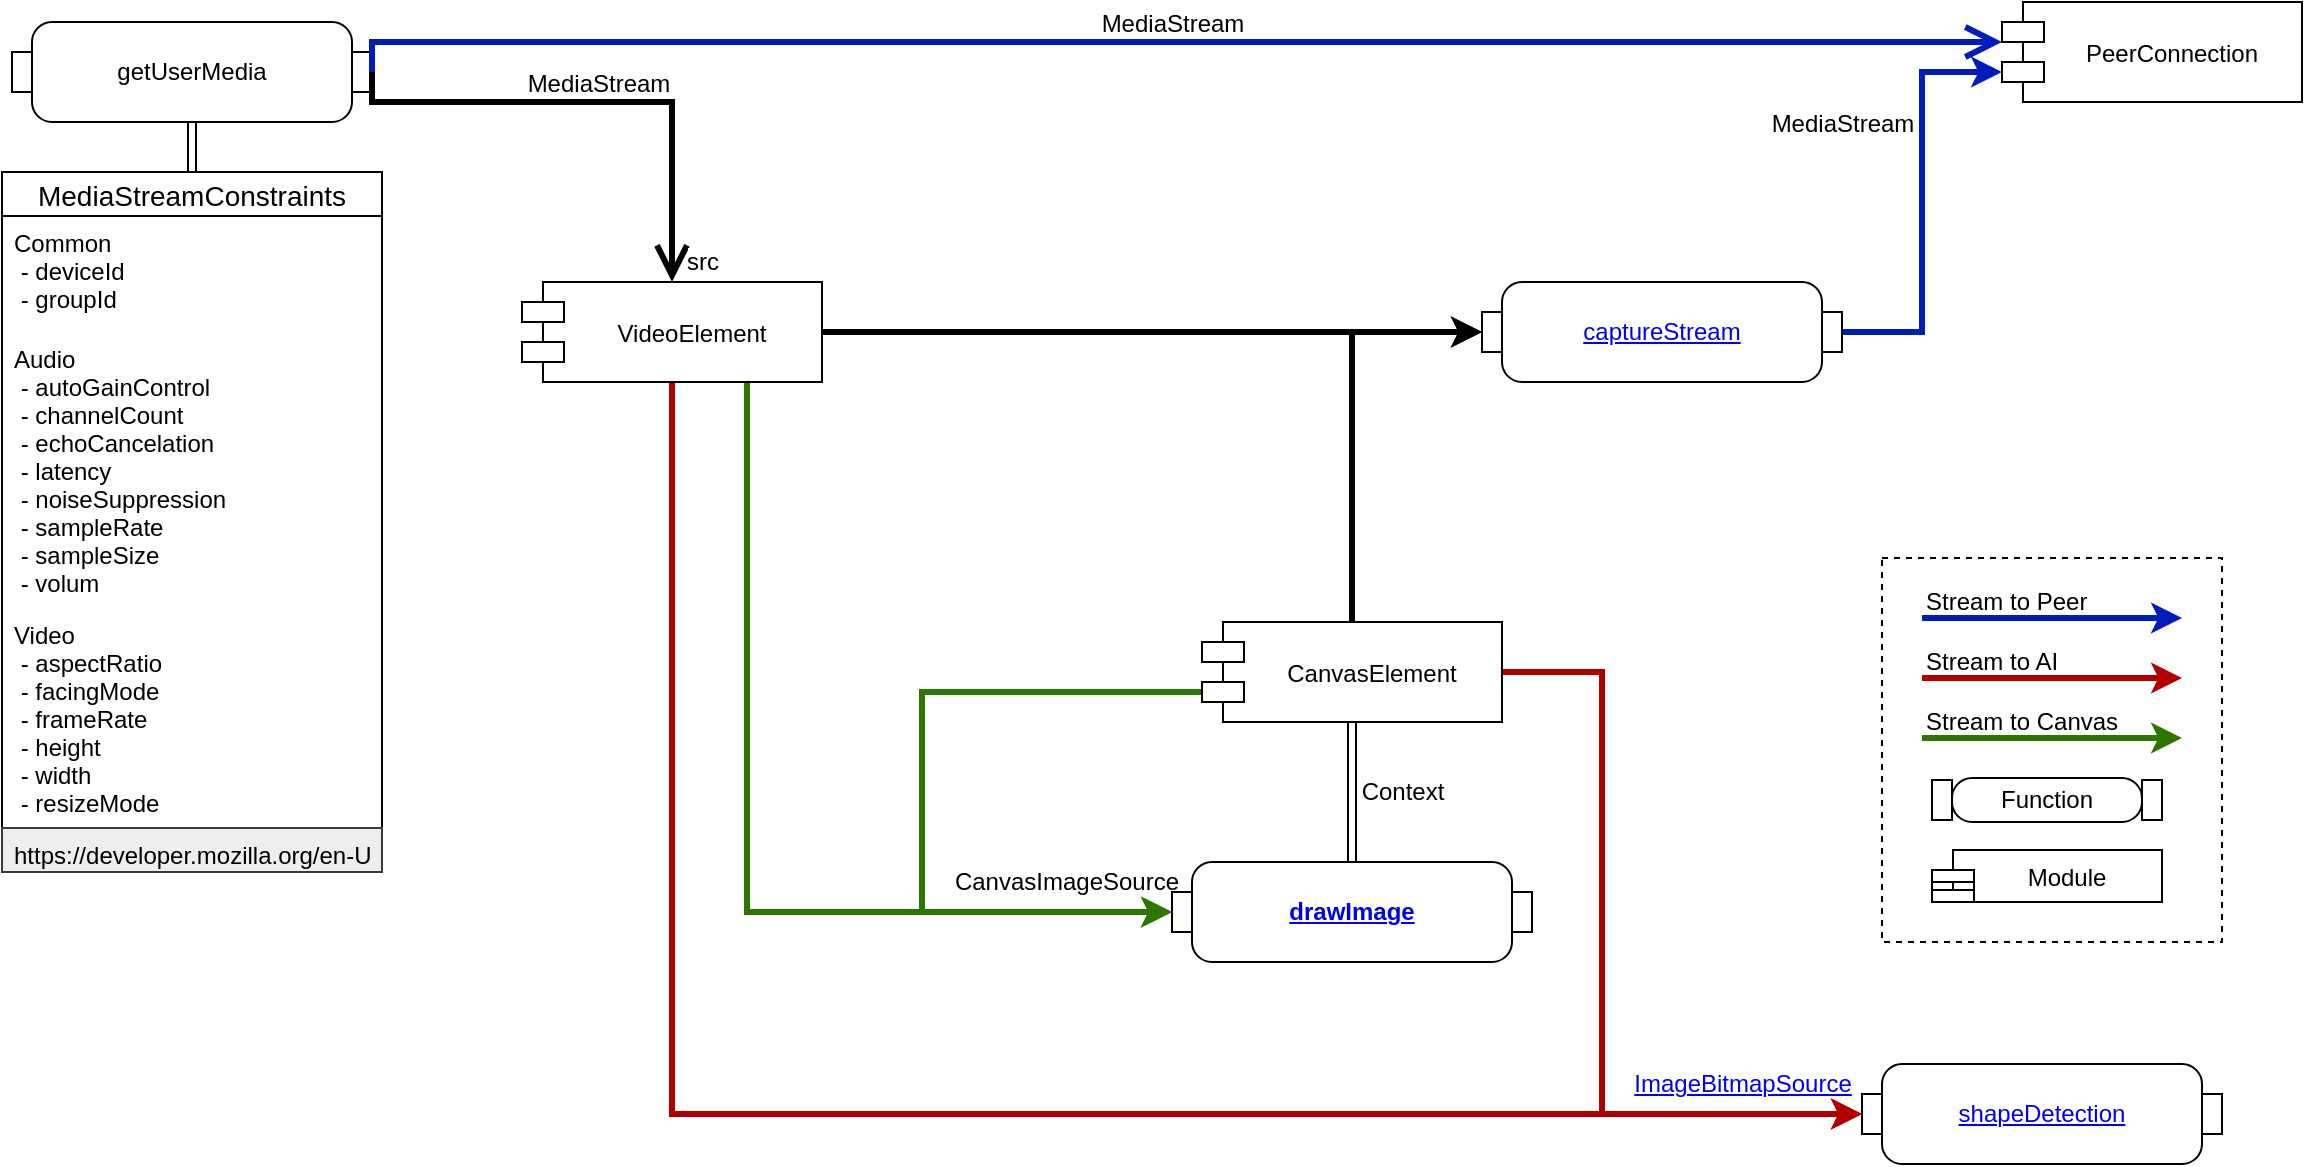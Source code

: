 <mxfile version="12.6.5" type="device"><diagram id="MEooY_XJTd8VHDXDbmtv" name="Page-1"><mxGraphModel dx="1913" dy="1975" grid="1" gridSize="10" guides="1" tooltips="1" connect="1" arrows="1" fold="1" page="1" pageScale="1" pageWidth="827" pageHeight="1169" math="0" shadow="0"><root><mxCell id="0"/><mxCell id="1" parent="0"/><mxCell id="Akk2wQbwqQnOrmJn98nT-38" value="" style="rounded=0;whiteSpace=wrap;html=1;dashed=1;" vertex="1" parent="1"><mxGeometry x="880" y="228" width="170" height="192" as="geometry"/></mxCell><mxCell id="Akk2wQbwqQnOrmJn98nT-39" style="edgeStyle=orthogonalEdgeStyle;rounded=0;orthogonalLoop=1;jettySize=auto;html=1;fontSize=12;shape=link;" edge="1" parent="1" source="Akk2wQbwqQnOrmJn98nT-40" target="Akk2wQbwqQnOrmJn98nT-43"><mxGeometry relative="1" as="geometry"/></mxCell><mxCell id="Akk2wQbwqQnOrmJn98nT-40" value="getUserMedia" style="html=1;shape=mxgraph.sysml.isControl;whiteSpace=wrap;align=center;fontSize=12;" vertex="1" parent="1"><mxGeometry x="-55" y="-40" width="180" height="50" as="geometry"/></mxCell><mxCell id="Akk2wQbwqQnOrmJn98nT-41" value="MediaStream" style="edgeStyle=elbowEdgeStyle;html=1;elbow=vertical;endArrow=open;rounded=0;verticalAlign=bottom;endSize=12;fontSize=12;exitX=1;exitY=0.5;exitDx=0;exitDy=0;exitPerimeter=0;strokeWidth=3;" edge="1" parent="1" source="Akk2wQbwqQnOrmJn98nT-40" target="Akk2wQbwqQnOrmJn98nT-52"><mxGeometry relative="1" as="geometry"><mxPoint x="195" y="-15" as="targetPoint"/><Array as="points"><mxPoint x="180"/><mxPoint x="210"/><mxPoint x="200" y="-15"/><mxPoint x="175" y="-25"/></Array></mxGeometry></mxCell><mxCell id="Akk2wQbwqQnOrmJn98nT-42" value="src" style="text;html=1;align=center;verticalAlign=middle;resizable=0;points=[];labelBackgroundColor=#ffffff;fontSize=12;" vertex="1" connectable="0" parent="Akk2wQbwqQnOrmJn98nT-41"><mxGeometry x="0.881" y="2" relative="1" as="geometry"><mxPoint x="13" y="5" as="offset"/></mxGeometry></mxCell><mxCell id="Akk2wQbwqQnOrmJn98nT-43" value="MediaStreamConstraints" style="swimlane;fontStyle=0;childLayout=stackLayout;horizontal=1;startSize=22;fillColor=none;horizontalStack=0;resizeParent=1;resizeParentMax=0;resizeLast=0;collapsible=1;marginBottom=0;swimlaneFillColor=#ffffff;align=center;fontSize=14;" vertex="1" parent="1"><mxGeometry x="-60" y="35" width="190" height="350" as="geometry"><mxRectangle x="70" y="265" width="190" height="22" as="alternateBounds"/></mxGeometry></mxCell><mxCell id="Akk2wQbwqQnOrmJn98nT-44" value="Common&#10; - deviceId&#10; - groupId" style="text;strokeColor=none;fillColor=none;spacingLeft=4;spacingRight=4;overflow=hidden;rotatable=0;points=[[0,0.5],[1,0.5]];portConstraint=eastwest;fontSize=12;" vertex="1" parent="Akk2wQbwqQnOrmJn98nT-43"><mxGeometry y="22" width="190" height="58" as="geometry"/></mxCell><mxCell id="Akk2wQbwqQnOrmJn98nT-45" value="Audio&#10; - autoGainControl&#10; - channelCount&#10; - echoCancelation&#10; - latency&#10; - noiseSuppression&#10; - sampleRate&#10; - sampleSize&#10; - volum" style="text;strokeColor=none;fillColor=none;spacingLeft=4;spacingRight=4;overflow=hidden;rotatable=0;points=[[0,0.5],[1,0.5]];portConstraint=eastwest;fontSize=12;" vertex="1" parent="Akk2wQbwqQnOrmJn98nT-43"><mxGeometry y="80" width="190" height="138" as="geometry"/></mxCell><mxCell id="Akk2wQbwqQnOrmJn98nT-46" value="Video&#10; - aspectRatio&#10; - facingMode&#10; - frameRate&#10; - height&#10; - width&#10; - resizeMode" style="text;strokeColor=none;fillColor=none;spacingLeft=4;spacingRight=4;overflow=hidden;rotatable=0;points=[[0,0.5],[1,0.5]];portConstraint=eastwest;fontSize=12;" vertex="1" parent="Akk2wQbwqQnOrmJn98nT-43"><mxGeometry y="218" width="190" height="110" as="geometry"/></mxCell><mxCell id="Akk2wQbwqQnOrmJn98nT-47" value="https://developer.mozilla.org/en-US/docs/Web/API/MediaTrackConstraints" style="text;spacingLeft=4;spacingRight=4;overflow=hidden;rotatable=0;points=[[0,0.5],[1,0.5]];portConstraint=eastwest;fontSize=12;fillColor=#eeeeee;strokeColor=#36393d;" vertex="1" parent="Akk2wQbwqQnOrmJn98nT-43"><mxGeometry y="328" width="190" height="22" as="geometry"/></mxCell><mxCell id="Akk2wQbwqQnOrmJn98nT-48" style="edgeStyle=orthogonalEdgeStyle;rounded=0;orthogonalLoop=1;jettySize=auto;html=1;exitX=1;exitY=0.5;exitDx=0;exitDy=0;entryX=0;entryY=0.5;entryDx=0;entryDy=0;entryPerimeter=0;fontSize=12;strokeWidth=3;" edge="1" parent="1" source="Akk2wQbwqQnOrmJn98nT-52" target="Akk2wQbwqQnOrmJn98nT-57"><mxGeometry relative="1" as="geometry"/></mxCell><mxCell id="Akk2wQbwqQnOrmJn98nT-49" style="edgeStyle=orthogonalEdgeStyle;rounded=0;orthogonalLoop=1;jettySize=auto;html=1;exitX=0.5;exitY=1;exitDx=0;exitDy=0;entryX=0;entryY=0.5;entryDx=0;entryDy=0;entryPerimeter=0;fontSize=12;fillColor=#e51400;strokeColor=#B20000;strokeWidth=3;" edge="1" parent="1" source="Akk2wQbwqQnOrmJn98nT-52" target="Akk2wQbwqQnOrmJn98nT-63"><mxGeometry relative="1" as="geometry"/></mxCell><mxCell id="Akk2wQbwqQnOrmJn98nT-50" style="edgeStyle=orthogonalEdgeStyle;rounded=0;orthogonalLoop=1;jettySize=auto;html=1;exitX=0.75;exitY=1;exitDx=0;exitDy=0;entryX=0;entryY=0.5;entryDx=0;entryDy=0;entryPerimeter=0;fontSize=12;fillColor=#60a917;strokeColor=#2D7600;strokeWidth=3;" edge="1" parent="1" source="Akk2wQbwqQnOrmJn98nT-52" target="Akk2wQbwqQnOrmJn98nT-64"><mxGeometry relative="1" as="geometry"/></mxCell><mxCell id="Akk2wQbwqQnOrmJn98nT-51" value="CanvasImageSource" style="text;html=1;align=center;verticalAlign=middle;resizable=0;points=[];labelBackgroundColor=#ffffff;fontSize=12;" vertex="1" connectable="0" parent="Akk2wQbwqQnOrmJn98nT-50"><mxGeometry x="0.395" y="37" relative="1" as="geometry"><mxPoint x="91.36" y="21.96" as="offset"/></mxGeometry></mxCell><mxCell id="Akk2wQbwqQnOrmJn98nT-52" value="VideoElement" style="shape=module;align=center;spacingLeft=20;align=center;verticalAlign=middle;fontSize=12;jettyWidth=21;jettyHeight=10;" vertex="1" parent="1"><mxGeometry x="200" y="90" width="150" height="50" as="geometry"/></mxCell><mxCell id="Akk2wQbwqQnOrmJn98nT-53" value="PeerConnection" style="shape=module;align=center;spacingLeft=20;align=center;verticalAlign=middle;fontSize=12;jettyWidth=21;jettyHeight=10;" vertex="1" parent="1"><mxGeometry x="940" y="-50" width="150" height="50" as="geometry"/></mxCell><mxCell id="Akk2wQbwqQnOrmJn98nT-54" value="MediaStream" style="edgeStyle=elbowEdgeStyle;html=1;elbow=vertical;endArrow=open;rounded=0;verticalAlign=bottom;endSize=12;fontSize=12;exitX=1;exitY=0.5;exitDx=0;exitDy=0;exitPerimeter=0;fillColor=#0050ef;strokeColor=#001DBC;strokeWidth=3;" edge="1" parent="1" source="Akk2wQbwqQnOrmJn98nT-40" target="Akk2wQbwqQnOrmJn98nT-53"><mxGeometry relative="1" as="geometry"><mxPoint x="294" y="40" as="targetPoint"/><mxPoint x="135.0" y="-5" as="sourcePoint"/><Array as="points"><mxPoint x="230" y="-30"/><mxPoint x="240"/><mxPoint x="240" y="-15"/><mxPoint x="210" y="-5"/><mxPoint x="185" y="-15"/></Array></mxGeometry></mxCell><mxCell id="Akk2wQbwqQnOrmJn98nT-55" style="edgeStyle=orthogonalEdgeStyle;rounded=0;orthogonalLoop=1;jettySize=auto;html=1;exitX=1;exitY=0.5;exitDx=0;exitDy=0;exitPerimeter=0;entryX=0;entryY=0;entryDx=0;entryDy=35;fontSize=12;entryPerimeter=0;fillColor=#0050ef;strokeColor=#001DBC;strokeWidth=3;" edge="1" parent="1" source="Akk2wQbwqQnOrmJn98nT-57" target="Akk2wQbwqQnOrmJn98nT-53"><mxGeometry relative="1" as="geometry"/></mxCell><mxCell id="Akk2wQbwqQnOrmJn98nT-56" value="MediaStream" style="text;html=1;align=center;verticalAlign=middle;resizable=0;points=[];labelBackgroundColor=#ffffff;fontSize=12;" vertex="1" connectable="0" parent="Akk2wQbwqQnOrmJn98nT-55"><mxGeometry x="-0.098" y="33" relative="1" as="geometry"><mxPoint x="-7.06" y="-49.82" as="offset"/></mxGeometry></mxCell><mxCell id="Akk2wQbwqQnOrmJn98nT-57" value="&lt;a href=&quot;https://www.w3.org/TR/mediacapture-fromelement/&quot;&gt;captureStream&lt;/a&gt;" style="html=1;shape=mxgraph.sysml.isControl;whiteSpace=wrap;align=center;fontSize=12;rotation=0;" vertex="1" parent="1"><mxGeometry x="680" y="90" width="180" height="50" as="geometry"/></mxCell><mxCell id="Akk2wQbwqQnOrmJn98nT-58" style="edgeStyle=orthogonalEdgeStyle;rounded=0;orthogonalLoop=1;jettySize=auto;html=1;entryX=0;entryY=0.5;entryDx=0;entryDy=0;entryPerimeter=0;fontSize=12;strokeWidth=3;" edge="1" parent="1" source="Akk2wQbwqQnOrmJn98nT-62" target="Akk2wQbwqQnOrmJn98nT-57"><mxGeometry relative="1" as="geometry"/></mxCell><mxCell id="Akk2wQbwqQnOrmJn98nT-59" style="edgeStyle=orthogonalEdgeStyle;rounded=0;orthogonalLoop=1;jettySize=auto;html=1;fontSize=12;entryX=0;entryY=0.5;entryDx=0;entryDy=0;entryPerimeter=0;exitX=0;exitY=0;exitDx=0;exitDy=35;exitPerimeter=0;fillColor=#60a917;strokeColor=#2D7600;strokeWidth=3;" edge="1" parent="1" source="Akk2wQbwqQnOrmJn98nT-62" target="Akk2wQbwqQnOrmJn98nT-64"><mxGeometry relative="1" as="geometry"><Array as="points"><mxPoint x="400" y="295"/><mxPoint x="400" y="405"/></Array></mxGeometry></mxCell><mxCell id="Akk2wQbwqQnOrmJn98nT-60" style="edgeStyle=orthogonalEdgeStyle;shape=link;rounded=0;orthogonalLoop=1;jettySize=auto;html=1;exitX=0.5;exitY=1;exitDx=0;exitDy=0;fontSize=12;" edge="1" parent="1" source="Akk2wQbwqQnOrmJn98nT-62" target="Akk2wQbwqQnOrmJn98nT-64"><mxGeometry relative="1" as="geometry"/></mxCell><mxCell id="Akk2wQbwqQnOrmJn98nT-61" style="edgeStyle=orthogonalEdgeStyle;rounded=0;orthogonalLoop=1;jettySize=auto;html=1;exitX=1;exitY=0.5;exitDx=0;exitDy=0;entryX=0;entryY=0.5;entryDx=0;entryDy=0;entryPerimeter=0;fontSize=12;fillColor=#e51400;strokeColor=#B20000;strokeWidth=3;" edge="1" parent="1" source="Akk2wQbwqQnOrmJn98nT-62" target="Akk2wQbwqQnOrmJn98nT-63"><mxGeometry relative="1" as="geometry"><Array as="points"><mxPoint x="740" y="285"/><mxPoint x="740" y="506"/></Array></mxGeometry></mxCell><mxCell id="Akk2wQbwqQnOrmJn98nT-62" value="CanvasElement" style="shape=module;align=center;spacingLeft=20;align=center;verticalAlign=middle;fontSize=12;jettyWidth=21;jettyHeight=10;" vertex="1" parent="1"><mxGeometry x="540" y="260" width="150" height="50" as="geometry"/></mxCell><mxCell id="Akk2wQbwqQnOrmJn98nT-63" value="&lt;a href=&quot;https://wicg.github.io/shape-detection-api/&quot;&gt;shapeDetection&lt;/a&gt;" style="html=1;shape=mxgraph.sysml.isControl;whiteSpace=wrap;align=center;fontSize=12;rotation=0;" vertex="1" parent="1"><mxGeometry x="870" y="481" width="180" height="50" as="geometry"/></mxCell><mxCell id="Akk2wQbwqQnOrmJn98nT-64" value="&lt;b&gt;&lt;a href=&quot;https://www.w3.org/TR/2dcontext/#dom-context-2d-drawimage&quot;&gt;drawImage&lt;/a&gt;&lt;/b&gt;" style="html=1;shape=mxgraph.sysml.isControl;whiteSpace=wrap;align=center;fontSize=12;rotation=0;" vertex="1" parent="1"><mxGeometry x="525" y="380" width="180" height="50" as="geometry"/></mxCell><mxCell id="Akk2wQbwqQnOrmJn98nT-65" value="Context" style="text;html=1;align=center;verticalAlign=middle;resizable=0;points=[];autosize=1;fontSize=12;" vertex="1" parent="1"><mxGeometry x="610" y="335" width="60" height="20" as="geometry"/></mxCell><mxCell id="Akk2wQbwqQnOrmJn98nT-66" value="&lt;a href=&quot;https://html.spec.whatwg.org/multipage/imagebitmap-and-animations.html#imagebitmapsource&quot;&gt;ImageBitmapSource&lt;/a&gt;" style="text;html=1;align=center;verticalAlign=middle;resizable=0;points=[];autosize=1;fontSize=12;" vertex="1" parent="1"><mxGeometry x="750" y="481" width="120" height="20" as="geometry"/></mxCell><mxCell id="Akk2wQbwqQnOrmJn98nT-67" style="rounded=0;orthogonalLoop=1;jettySize=auto;html=1;exitX=1;exitY=0.5;exitDx=0;exitDy=0;exitPerimeter=0;fontSize=12;fillColor=#0050ef;strokeColor=#001DBC;strokeWidth=3;" edge="1" parent="1"><mxGeometry relative="1" as="geometry"><mxPoint x="900" y="258" as="sourcePoint"/><mxPoint x="1030" y="258" as="targetPoint"/></mxGeometry></mxCell><mxCell id="Akk2wQbwqQnOrmJn98nT-68" value="Stream to Peer" style="text;html=1;resizable=0;points=[];autosize=1;align=left;verticalAlign=top;spacingTop=-4;" vertex="1" parent="1"><mxGeometry x="900" y="240" width="100" height="20" as="geometry"/></mxCell><mxCell id="Akk2wQbwqQnOrmJn98nT-69" style="rounded=0;orthogonalLoop=1;jettySize=auto;html=1;exitX=1;exitY=0.5;exitDx=0;exitDy=0;exitPerimeter=0;fontSize=12;fillColor=#e51400;strokeColor=#B20000;strokeWidth=3;" edge="1" parent="1"><mxGeometry relative="1" as="geometry"><mxPoint x="900" y="288" as="sourcePoint"/><mxPoint x="1030" y="288" as="targetPoint"/></mxGeometry></mxCell><mxCell id="Akk2wQbwqQnOrmJn98nT-70" value="Stream to AI" style="text;html=1;resizable=0;points=[];autosize=1;align=left;verticalAlign=top;spacingTop=-4;" vertex="1" parent="1"><mxGeometry x="900" y="270" width="80" height="20" as="geometry"/></mxCell><mxCell id="Akk2wQbwqQnOrmJn98nT-71" style="rounded=0;orthogonalLoop=1;jettySize=auto;html=1;exitX=1;exitY=0.5;exitDx=0;exitDy=0;exitPerimeter=0;fontSize=12;fillColor=#60a917;strokeColor=#2D7600;strokeWidth=3;" edge="1" parent="1"><mxGeometry relative="1" as="geometry"><mxPoint x="900" y="318" as="sourcePoint"/><mxPoint x="1030" y="318" as="targetPoint"/></mxGeometry></mxCell><mxCell id="Akk2wQbwqQnOrmJn98nT-72" value="Stream to Canvas" style="text;html=1;resizable=0;points=[];autosize=1;align=left;verticalAlign=top;spacingTop=-4;" vertex="1" parent="1"><mxGeometry x="900" y="300" width="110" height="20" as="geometry"/></mxCell><mxCell id="Akk2wQbwqQnOrmJn98nT-73" value="Function" style="html=1;shape=mxgraph.sysml.isControl;whiteSpace=wrap;align=center;fontSize=12;rotation=0;" vertex="1" parent="1"><mxGeometry x="905" y="338" width="115" height="22" as="geometry"/></mxCell><mxCell id="Akk2wQbwqQnOrmJn98nT-74" value="Module" style="shape=module;align=left;spacingLeft=20;align=center;verticalAlign=middle;fontSize=12;jettyWidth=21;jettyHeight=10;" vertex="1" parent="1"><mxGeometry x="905" y="374" width="115" height="26" as="geometry"/></mxCell></root></mxGraphModel></diagram></mxfile>
